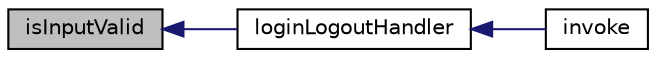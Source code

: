 digraph "isInputValid"
{
  edge [fontname="Helvetica",fontsize="10",labelfontname="Helvetica",labelfontsize="10"];
  node [fontname="Helvetica",fontsize="10",shape=record];
  rankdir="LR";
  Node1 [label="isInputValid",height=0.2,width=0.4,color="black", fillcolor="grey75", style="filled", fontcolor="black"];
  Node1 -> Node2 [dir="back",color="midnightblue",fontsize="10",style="solid",fontname="Helvetica"];
  Node2 [label="loginLogoutHandler",height=0.2,width=0.4,color="black", fillcolor="white", style="filled",URL="$class_s_s_customer_login_controller.html#a1ec48b325777925c936a89a25214cb92",tooltip="Login / Logout Logik. "];
  Node2 -> Node3 [dir="back",color="midnightblue",fontsize="10",style="solid",fontname="Helvetica"];
  Node3 [label="invoke",height=0.2,width=0.4,color="black", fillcolor="white", style="filled",URL="$class_s_s_customer_login_controller.html#a969cad912937b1e2e6e66b49d8148738",tooltip="Start. "];
}
